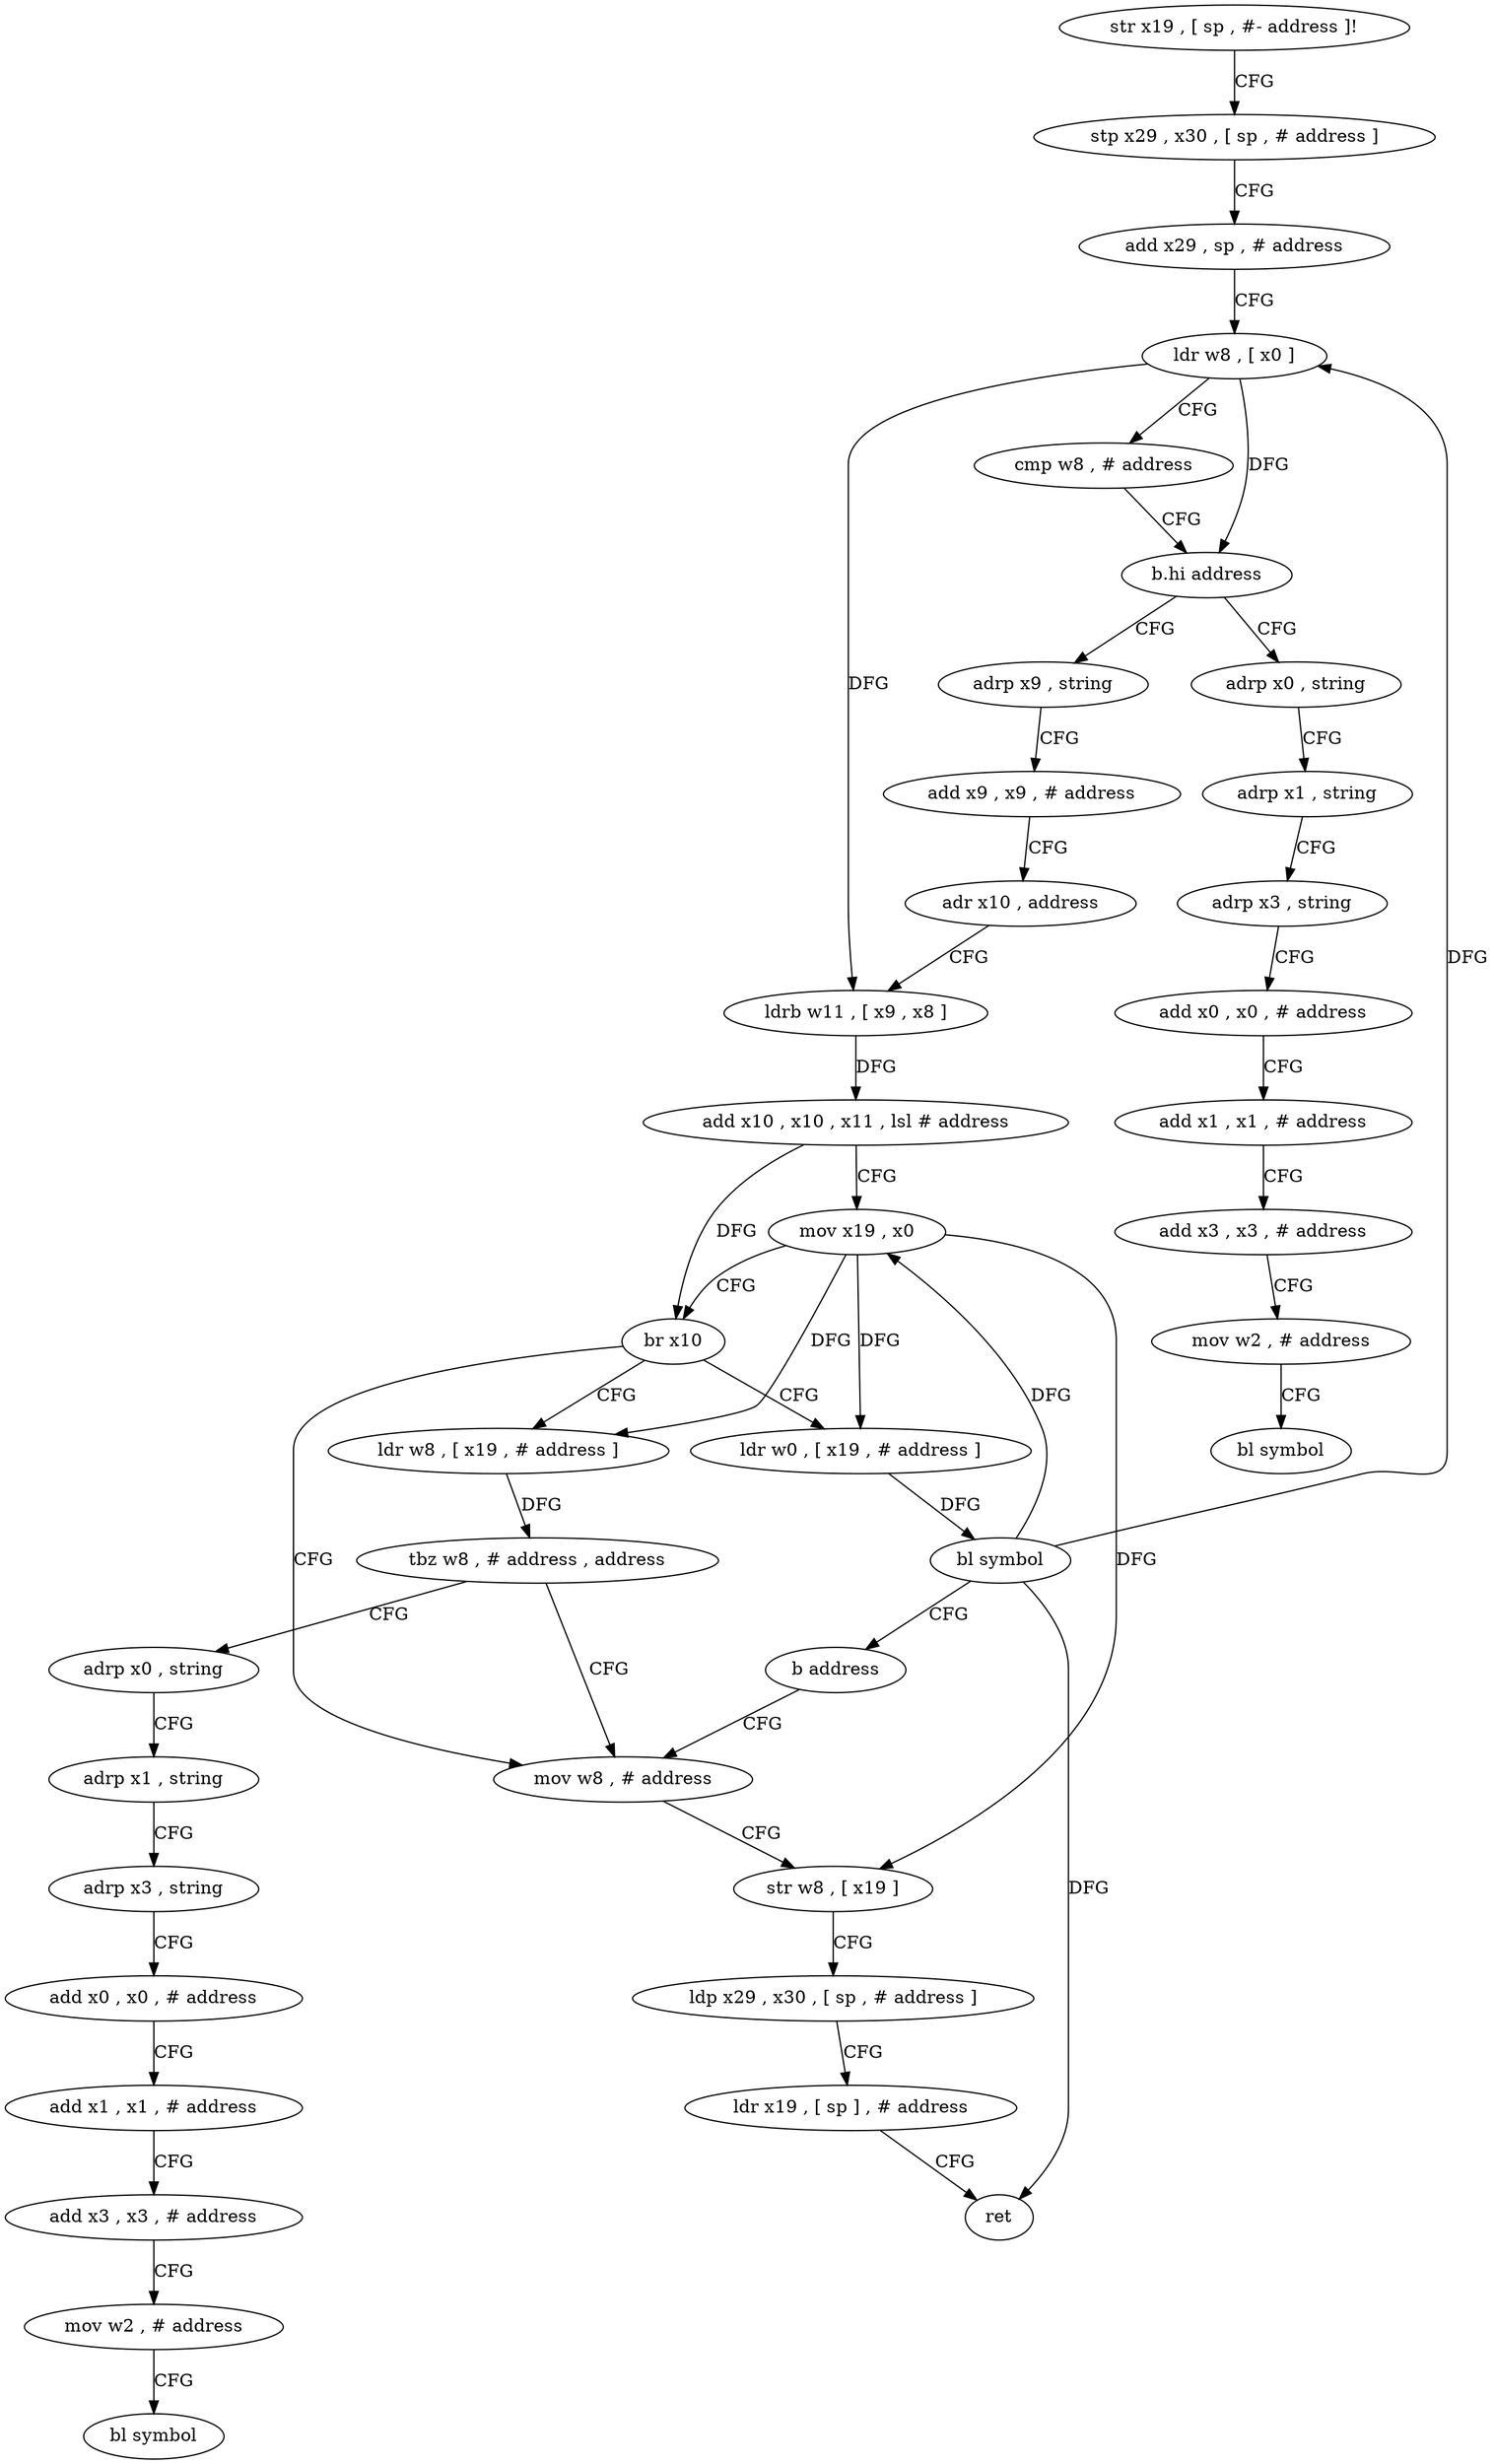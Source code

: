 digraph "func" {
"4256984" [label = "str x19 , [ sp , #- address ]!" ]
"4256988" [label = "stp x29 , x30 , [ sp , # address ]" ]
"4256992" [label = "add x29 , sp , # address" ]
"4256996" [label = "ldr w8 , [ x0 ]" ]
"4257000" [label = "cmp w8 , # address" ]
"4257004" [label = "b.hi address" ]
"4257076" [label = "adrp x0 , string" ]
"4257008" [label = "adrp x9 , string" ]
"4257080" [label = "adrp x1 , string" ]
"4257084" [label = "adrp x3 , string" ]
"4257088" [label = "add x0 , x0 , # address" ]
"4257092" [label = "add x1 , x1 , # address" ]
"4257096" [label = "add x3 , x3 , # address" ]
"4257100" [label = "mov w2 , # address" ]
"4257104" [label = "bl symbol" ]
"4257012" [label = "add x9 , x9 , # address" ]
"4257016" [label = "adr x10 , address" ]
"4257020" [label = "ldrb w11 , [ x9 , x8 ]" ]
"4257024" [label = "add x10 , x10 , x11 , lsl # address" ]
"4257028" [label = "mov x19 , x0" ]
"4257032" [label = "br x10" ]
"4257036" [label = "ldr w0 , [ x19 , # address ]" ]
"4257048" [label = "ldr w8 , [ x19 , # address ]" ]
"4257056" [label = "mov w8 , # address" ]
"4257040" [label = "bl symbol" ]
"4257044" [label = "b address" ]
"4257052" [label = "tbz w8 , # address , address" ]
"4257108" [label = "adrp x0 , string" ]
"4257060" [label = "str w8 , [ x19 ]" ]
"4257064" [label = "ldp x29 , x30 , [ sp , # address ]" ]
"4257068" [label = "ldr x19 , [ sp ] , # address" ]
"4257072" [label = "ret" ]
"4257112" [label = "adrp x1 , string" ]
"4257116" [label = "adrp x3 , string" ]
"4257120" [label = "add x0 , x0 , # address" ]
"4257124" [label = "add x1 , x1 , # address" ]
"4257128" [label = "add x3 , x3 , # address" ]
"4257132" [label = "mov w2 , # address" ]
"4257136" [label = "bl symbol" ]
"4256984" -> "4256988" [ label = "CFG" ]
"4256988" -> "4256992" [ label = "CFG" ]
"4256992" -> "4256996" [ label = "CFG" ]
"4256996" -> "4257000" [ label = "CFG" ]
"4256996" -> "4257004" [ label = "DFG" ]
"4256996" -> "4257020" [ label = "DFG" ]
"4257000" -> "4257004" [ label = "CFG" ]
"4257004" -> "4257076" [ label = "CFG" ]
"4257004" -> "4257008" [ label = "CFG" ]
"4257076" -> "4257080" [ label = "CFG" ]
"4257008" -> "4257012" [ label = "CFG" ]
"4257080" -> "4257084" [ label = "CFG" ]
"4257084" -> "4257088" [ label = "CFG" ]
"4257088" -> "4257092" [ label = "CFG" ]
"4257092" -> "4257096" [ label = "CFG" ]
"4257096" -> "4257100" [ label = "CFG" ]
"4257100" -> "4257104" [ label = "CFG" ]
"4257012" -> "4257016" [ label = "CFG" ]
"4257016" -> "4257020" [ label = "CFG" ]
"4257020" -> "4257024" [ label = "DFG" ]
"4257024" -> "4257028" [ label = "CFG" ]
"4257024" -> "4257032" [ label = "DFG" ]
"4257028" -> "4257032" [ label = "CFG" ]
"4257028" -> "4257036" [ label = "DFG" ]
"4257028" -> "4257048" [ label = "DFG" ]
"4257028" -> "4257060" [ label = "DFG" ]
"4257032" -> "4257036" [ label = "CFG" ]
"4257032" -> "4257048" [ label = "CFG" ]
"4257032" -> "4257056" [ label = "CFG" ]
"4257036" -> "4257040" [ label = "DFG" ]
"4257048" -> "4257052" [ label = "DFG" ]
"4257056" -> "4257060" [ label = "CFG" ]
"4257040" -> "4257044" [ label = "CFG" ]
"4257040" -> "4256996" [ label = "DFG" ]
"4257040" -> "4257028" [ label = "DFG" ]
"4257040" -> "4257072" [ label = "DFG" ]
"4257044" -> "4257056" [ label = "CFG" ]
"4257052" -> "4257108" [ label = "CFG" ]
"4257052" -> "4257056" [ label = "CFG" ]
"4257108" -> "4257112" [ label = "CFG" ]
"4257060" -> "4257064" [ label = "CFG" ]
"4257064" -> "4257068" [ label = "CFG" ]
"4257068" -> "4257072" [ label = "CFG" ]
"4257112" -> "4257116" [ label = "CFG" ]
"4257116" -> "4257120" [ label = "CFG" ]
"4257120" -> "4257124" [ label = "CFG" ]
"4257124" -> "4257128" [ label = "CFG" ]
"4257128" -> "4257132" [ label = "CFG" ]
"4257132" -> "4257136" [ label = "CFG" ]
}
